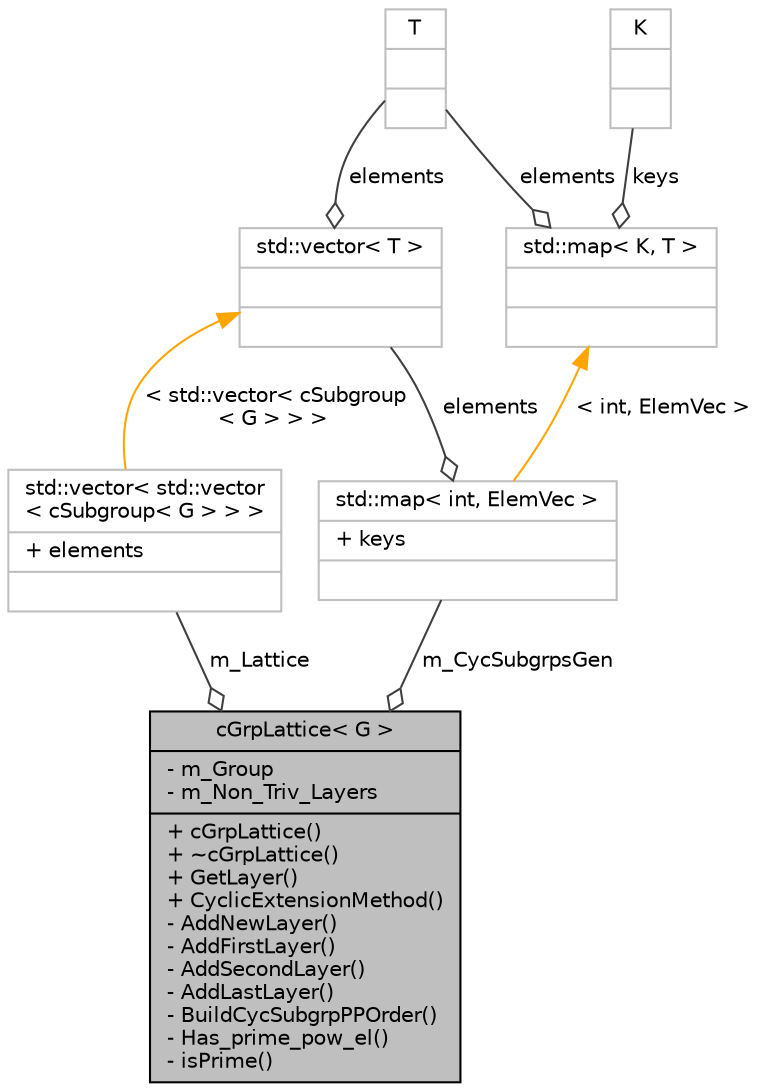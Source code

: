 digraph G
{
  edge [fontname="Helvetica",fontsize="10",labelfontname="Helvetica",labelfontsize="10"];
  node [fontname="Helvetica",fontsize="10",shape=record];
  Node1 [label="{cGrpLattice\< G \>\n|- m_Group\l- m_Non_Triv_Layers\l|+ cGrpLattice()\l+ ~cGrpLattice()\l+ GetLayer()\l+ CyclicExtensionMethod()\l- AddNewLayer()\l- AddFirstLayer()\l- AddSecondLayer()\l- AddLastLayer()\l- BuildCycSubgrpPPOrder()\l- Has_prime_pow_el()\l- isPrime()\l}",height=0.2,width=0.4,color="black", fillcolor="grey75", style="filled" fontcolor="black"];
  Node2 -> Node1 [color="grey25",fontsize="10",style="solid",label=" m_CycSubgrpsGen" ,arrowhead="odiamond",fontname="Helvetica"];
  Node2 [label="{std::map\< int, ElemVec \>\n|+ keys\l|}",height=0.2,width=0.4,color="grey75", fillcolor="white", style="filled"];
  Node3 -> Node2 [color="grey25",fontsize="10",style="solid",label=" elements" ,arrowhead="odiamond",fontname="Helvetica"];
  Node3 [label="{std::vector\< T \>\n||}",height=0.2,width=0.4,color="grey75", fillcolor="white", style="filled",tooltip="STL class."];
  Node4 -> Node3 [color="grey25",fontsize="10",style="solid",label=" elements" ,arrowhead="odiamond",fontname="Helvetica"];
  Node4 [label="{T\n||}",height=0.2,width=0.4,color="grey75", fillcolor="white", style="filled"];
  Node5 -> Node2 [dir="back",color="orange",fontsize="10",style="solid",label=" \< int, ElemVec \>" ,fontname="Helvetica"];
  Node5 [label="{std::map\< K, T \>\n||}",height=0.2,width=0.4,color="grey75", fillcolor="white", style="filled",tooltip="STL class."];
  Node6 -> Node5 [color="grey25",fontsize="10",style="solid",label=" keys" ,arrowhead="odiamond",fontname="Helvetica"];
  Node6 [label="{K\n||}",height=0.2,width=0.4,color="grey75", fillcolor="white", style="filled"];
  Node4 -> Node5 [color="grey25",fontsize="10",style="solid",label=" elements" ,arrowhead="odiamond",fontname="Helvetica"];
  Node7 -> Node1 [color="grey25",fontsize="10",style="solid",label=" m_Lattice" ,arrowhead="odiamond",fontname="Helvetica"];
  Node7 [label="{std::vector\< std::vector\l\< cSubgroup\< G \> \> \>\n|+ elements\l|}",height=0.2,width=0.4,color="grey75", fillcolor="white", style="filled"];
  Node3 -> Node7 [dir="back",color="orange",fontsize="10",style="solid",label=" \< std::vector\< cSubgroup\l\< G \> \> \>" ,fontname="Helvetica"];
}
